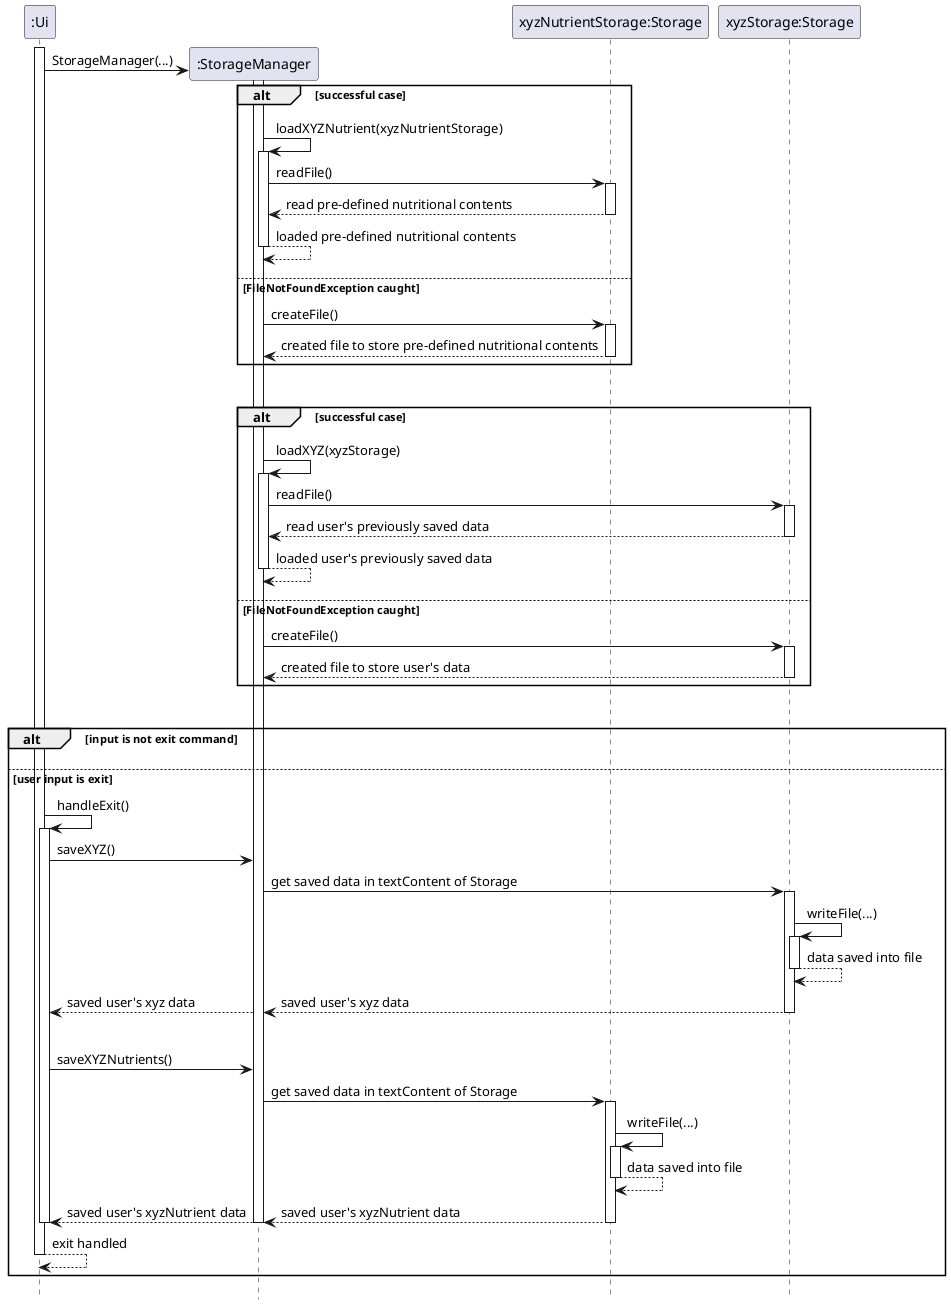 @startuml
'https://plantuml.com/sequence-diagram

participant ":Ui" as Ui
participant ":StorageManager" as StorageManager

participant "xyzNutrientStorage:Storage" as xyzNutrientStorage
participant "xyzStorage:Storage" as xyzStorage

hide footbox
!pragma teoz true
'
'Ui -> mealStorage**: Storage(...)
'Ui -> drinkStorage**: Storage(...)
'Ui -> exerciseStorage**: Storage(...)
'Ui -> mealNutrientStorage**: Storage(...)
'Ui -> drinkNutrientStorage**: Storage(...)
'Ui -> exerciseCaloriesStorage**: Storage(...)
activate Ui
Ui -> StorageManager**: StorageManager(...)
activate StorageManager

alt successful case
StorageManager -> StorageManager: loadXYZNutrient(xyzNutrientStorage)
activate StorageManager
StorageManager -> xyzNutrientStorage: readFile()
activate xyzNutrientStorage
xyzNutrientStorage --> StorageManager: read pre-defined nutritional contents
deactivate xyzNutrientStorage
StorageManager --> StorageManager: loaded pre-defined nutritional contents
deactivate StorageManager

else FileNotFoundException caught
StorageManager -> xyzNutrientStorage ++: createFile()
xyzNutrientStorage --> StorageManager --: created file to store pre-defined nutritional contents
end

|||

alt successful case
StorageManager -> StorageManager: loadXYZ(xyzStorage)
activate StorageManager
StorageManager -> xyzStorage: readFile()
activate xyzStorage
xyzStorage --> StorageManager: read user's previously saved data
deactivate xyzStorage
StorageManager --> StorageManager: loaded user's previously saved data
deactivate StorageManager

else FileNotFoundException caught
StorageManager -> xyzStorage ++: createFile()
xyzStorage --> StorageManager --: created file to store user's data
end

|||

alt input is not exit command
else user input is exit
Ui -> Ui ++: handleExit()
Ui -> StorageManager: saveXYZ()
StorageManager -> xyzStorage++: get saved data in textContent of Storage
xyzStorage -> xyzStorage ++: writeFile(...)

xyzStorage --> xyzStorage --: data saved into file
xyzStorage --> StorageManager --: saved user's xyz data
& StorageManager --> Ui: saved user's xyz data

|||

Ui -> StorageManager: saveXYZNutrients()
StorageManager -> xyzNutrientStorage++: get saved data in textContent of Storage
xyzNutrientStorage -> xyzNutrientStorage ++: writeFile(...)

xyzNutrientStorage --> xyzNutrientStorage --: data saved into file
xyzNutrientStorage --> StorageManager --: saved user's xyzNutrient data
& StorageManager --> Ui: saved user's xyzNutrient data
deactivate StorageManager
deactivate Ui
Ui --> Ui --: exit handled
end

@enduml